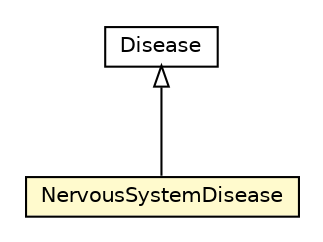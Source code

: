 #!/usr/local/bin/dot
#
# Class diagram 
# Generated by UMLGraph version R5_6-24-gf6e263 (http://www.umlgraph.org/)
#

digraph G {
	edge [fontname="Helvetica",fontsize=10,labelfontname="Helvetica",labelfontsize=10];
	node [fontname="Helvetica",fontsize=10,shape=plaintext];
	nodesep=0.25;
	ranksep=0.5;
	// org.universAAL.ontology.disease.owl.Disease
	c5985535 [label=<<table title="org.universAAL.ontology.disease.owl.Disease" border="0" cellborder="1" cellspacing="0" cellpadding="2" port="p" href="../../disease/owl/Disease.html">
		<tr><td><table border="0" cellspacing="0" cellpadding="1">
<tr><td align="center" balign="center"> Disease </td></tr>
		</table></td></tr>
		</table>>, URL="../../disease/owl/Disease.html", fontname="Helvetica", fontcolor="black", fontsize=10.0];
	// org.universAAL.ontology.ICD10Diseases.owl.NervousSystemDisease
	c5985549 [label=<<table title="org.universAAL.ontology.ICD10Diseases.owl.NervousSystemDisease" border="0" cellborder="1" cellspacing="0" cellpadding="2" port="p" bgcolor="lemonChiffon" href="./NervousSystemDisease.html">
		<tr><td><table border="0" cellspacing="0" cellpadding="1">
<tr><td align="center" balign="center"> NervousSystemDisease </td></tr>
		</table></td></tr>
		</table>>, URL="./NervousSystemDisease.html", fontname="Helvetica", fontcolor="black", fontsize=10.0];
	//org.universAAL.ontology.ICD10Diseases.owl.NervousSystemDisease extends org.universAAL.ontology.disease.owl.Disease
	c5985535:p -> c5985549:p [dir=back,arrowtail=empty];
}

